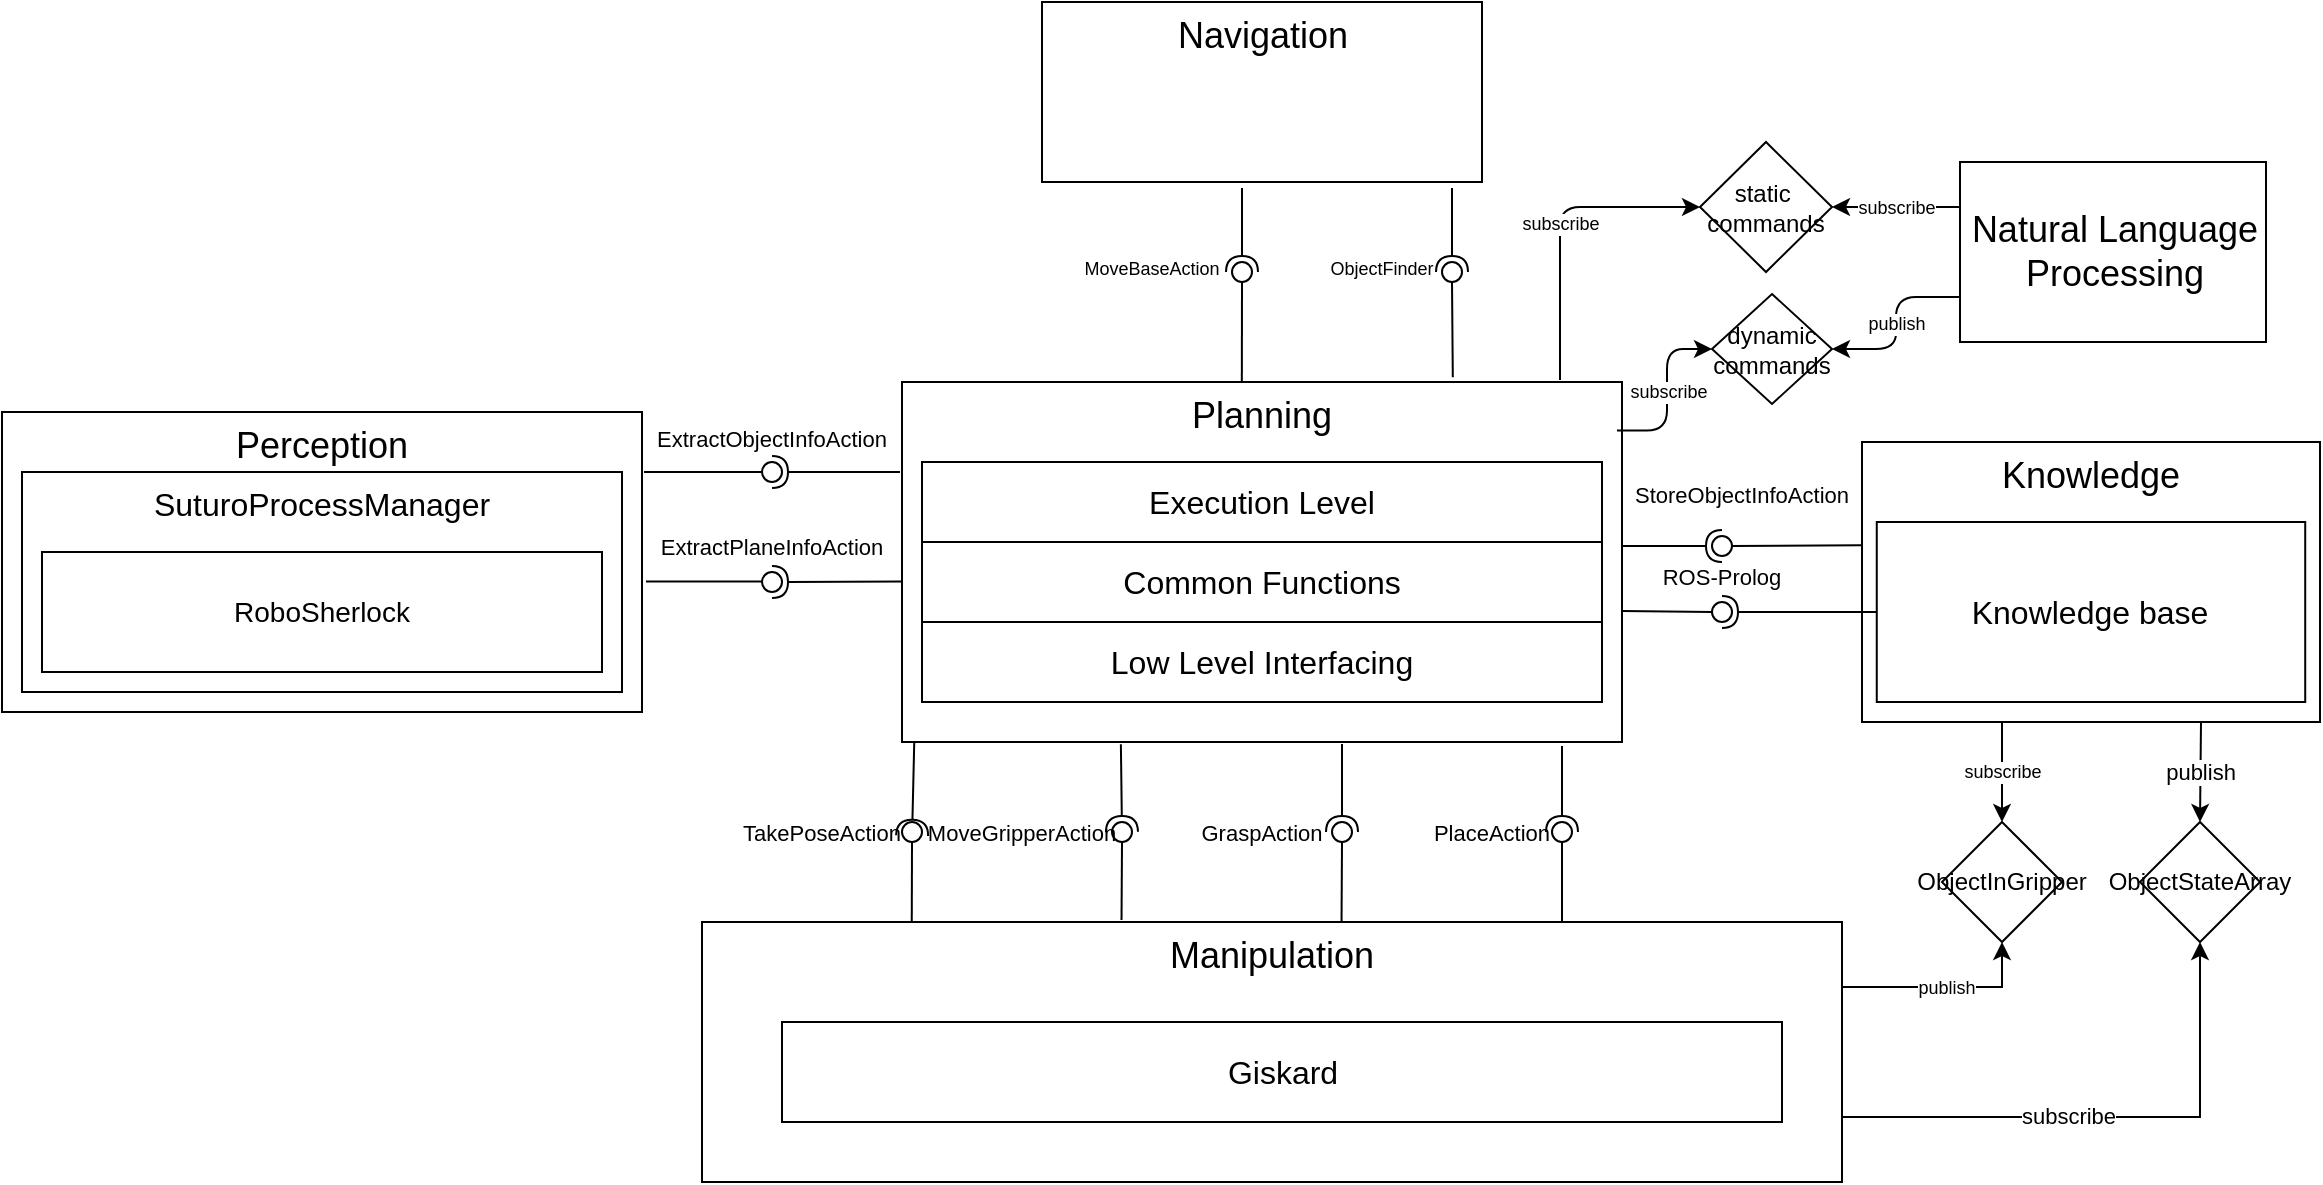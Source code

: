 <mxfile version="13.1.5" type="device"><diagram id="vvG5LwiV5_pR3xNyB0Au" name="Page-1"><mxGraphModel dx="785" dy="479" grid="1" gridSize="10" guides="1" tooltips="1" connect="1" arrows="1" fold="1" page="1" pageScale="1" pageWidth="1169" pageHeight="827" math="0" shadow="0"><root><mxCell id="0"/><mxCell id="1" parent="0"/><mxCell id="lZyYkLpr1URD2qIBmH75-16" value="" style="group" parent="1" vertex="1" connectable="0"><mxGeometry x="451" y="190" width="360" height="180" as="geometry"/></mxCell><mxCell id="lZyYkLpr1URD2qIBmH75-8" value="&lt;font style=&quot;font-size: 18px&quot;&gt;Planning&lt;/font&gt;" style="rounded=0;whiteSpace=wrap;html=1;verticalAlign=top;" parent="lZyYkLpr1URD2qIBmH75-16" vertex="1"><mxGeometry width="360" height="180" as="geometry"/></mxCell><mxCell id="lZyYkLpr1URD2qIBmH75-12" value="&lt;font style=&quot;font-size: 16px&quot;&gt;Execution Level&lt;/font&gt;" style="rounded=0;whiteSpace=wrap;html=1;" parent="lZyYkLpr1URD2qIBmH75-16" vertex="1"><mxGeometry x="10" y="40" width="340" height="40" as="geometry"/></mxCell><mxCell id="lZyYkLpr1URD2qIBmH75-14" value="&lt;font style=&quot;font-size: 16px&quot;&gt;Low Level Interfacing&lt;/font&gt;" style="rounded=0;whiteSpace=wrap;html=1;" parent="lZyYkLpr1URD2qIBmH75-16" vertex="1"><mxGeometry x="10" y="120" width="340" height="40" as="geometry"/></mxCell><mxCell id="lZyYkLpr1URD2qIBmH75-15" value="&lt;font style=&quot;font-size: 16px&quot;&gt;Common Functions&lt;/font&gt;" style="rounded=0;whiteSpace=wrap;html=1;" parent="lZyYkLpr1URD2qIBmH75-16" vertex="1"><mxGeometry x="10" y="80" width="340" height="40" as="geometry"/></mxCell><mxCell id="lZyYkLpr1URD2qIBmH75-20" value="" style="group" parent="1" vertex="1" connectable="0"><mxGeometry x="1" y="205" width="320" height="150" as="geometry"/></mxCell><mxCell id="lZyYkLpr1URD2qIBmH75-17" value="&lt;font style=&quot;font-size: 18px&quot;&gt;Perception&lt;/font&gt;" style="rounded=0;whiteSpace=wrap;html=1;verticalAlign=top;" parent="lZyYkLpr1URD2qIBmH75-20" vertex="1"><mxGeometry width="320" height="150" as="geometry"/></mxCell><mxCell id="lZyYkLpr1URD2qIBmH75-18" value="&lt;font style=&quot;font-size: 16px&quot;&gt;SuturoProcessManager&lt;/font&gt;" style="rounded=0;whiteSpace=wrap;html=1;verticalAlign=top;" parent="lZyYkLpr1URD2qIBmH75-20" vertex="1"><mxGeometry x="10" y="30" width="300" height="110" as="geometry"/></mxCell><mxCell id="lZyYkLpr1URD2qIBmH75-19" value="&lt;font style=&quot;font-size: 14px&quot;&gt;RoboSherlock&lt;/font&gt;" style="rounded=0;whiteSpace=wrap;html=1;" parent="lZyYkLpr1URD2qIBmH75-20" vertex="1"><mxGeometry x="20" y="70" width="280" height="60" as="geometry"/></mxCell><mxCell id="lZyYkLpr1URD2qIBmH75-23" value="" style="group" parent="1" vertex="1" connectable="0"><mxGeometry x="931" y="220" width="229" height="150" as="geometry"/></mxCell><mxCell id="lZyYkLpr1URD2qIBmH75-21" value="&lt;font style=&quot;font-size: 18px&quot;&gt;Knowledge&lt;/font&gt;" style="rounded=0;whiteSpace=wrap;html=1;verticalAlign=top;" parent="lZyYkLpr1URD2qIBmH75-23" vertex="1"><mxGeometry width="229" height="140" as="geometry"/></mxCell><mxCell id="lZyYkLpr1URD2qIBmH75-22" value="&lt;font style=&quot;font-size: 16px&quot;&gt;Knowledge base&lt;/font&gt;" style="rounded=0;whiteSpace=wrap;html=1;" parent="lZyYkLpr1URD2qIBmH75-23" vertex="1"><mxGeometry x="7.387" y="40" width="214.226" height="90" as="geometry"/></mxCell><mxCell id="lZyYkLpr1URD2qIBmH75-30" value="" style="rounded=0;orthogonalLoop=1;jettySize=auto;html=1;endArrow=none;endFill=0;" parent="1" target="lZyYkLpr1URD2qIBmH75-32" edge="1"><mxGeometry relative="1" as="geometry"><mxPoint x="322" y="235" as="sourcePoint"/></mxGeometry></mxCell><mxCell id="lZyYkLpr1URD2qIBmH75-31" value="" style="rounded=0;orthogonalLoop=1;jettySize=auto;html=1;endArrow=halfCircle;endFill=0;entryX=0.5;entryY=0.5;entryDx=0;entryDy=0;endSize=6;strokeWidth=1;" parent="1" target="lZyYkLpr1URD2qIBmH75-32" edge="1"><mxGeometry relative="1" as="geometry"><mxPoint x="450" y="235" as="sourcePoint"/></mxGeometry></mxCell><mxCell id="lZyYkLpr1URD2qIBmH75-32" value="" style="ellipse;whiteSpace=wrap;html=1;fontFamily=Helvetica;fontSize=12;fontColor=#000000;align=center;strokeColor=#000000;fillColor=#ffffff;points=[];aspect=fixed;resizable=0;" parent="1" vertex="1"><mxGeometry x="381" y="230" width="10" height="10" as="geometry"/></mxCell><mxCell id="lZyYkLpr1URD2qIBmH75-35" value="" style="rounded=0;orthogonalLoop=1;jettySize=auto;html=1;endArrow=none;endFill=0;" parent="1" edge="1"><mxGeometry relative="1" as="geometry"><mxPoint x="323" y="289.8" as="sourcePoint"/><mxPoint x="382" y="289.8" as="targetPoint"/></mxGeometry></mxCell><mxCell id="lZyYkLpr1URD2qIBmH75-37" value="" style="ellipse;whiteSpace=wrap;html=1;fontFamily=Helvetica;fontSize=12;fontColor=#000000;align=center;strokeColor=#000000;fillColor=#ffffff;points=[];aspect=fixed;resizable=0;" parent="1" vertex="1"><mxGeometry x="381" y="285" width="10" height="10" as="geometry"/></mxCell><mxCell id="lZyYkLpr1URD2qIBmH75-38" value="" style="rounded=0;orthogonalLoop=1;jettySize=auto;html=1;endArrow=halfCircle;endFill=0;entryX=0.5;entryY=0.5;entryDx=0;entryDy=0;endSize=6;strokeWidth=1;" parent="1" target="lZyYkLpr1URD2qIBmH75-37" edge="1"><mxGeometry relative="1" as="geometry"><mxPoint x="451" y="289.8" as="sourcePoint"/><mxPoint x="387" y="289.8" as="targetPoint"/></mxGeometry></mxCell><mxCell id="lZyYkLpr1URD2qIBmH75-39" value="ExtractObjectInfoAction" style="text;align=center;fontStyle=0;verticalAlign=middle;spacingLeft=3;spacingRight=3;strokeColor=none;rotatable=0;points=[[0,0.5],[1,0.5]];portConstraint=eastwest;fontSize=11;" parent="1" vertex="1"><mxGeometry x="346" y="205" width="80" height="26" as="geometry"/></mxCell><mxCell id="lZyYkLpr1URD2qIBmH75-40" value="ExtractPlaneInfoAction" style="text;align=center;fontStyle=0;verticalAlign=middle;spacingLeft=3;spacingRight=3;strokeColor=none;rotatable=0;points=[[0,0.5],[1,0.5]];portConstraint=eastwest;fontSize=11;" parent="1" vertex="1"><mxGeometry x="346" y="259" width="80" height="26" as="geometry"/></mxCell><mxCell id="lZyYkLpr1URD2qIBmH75-42" value="" style="rounded=0;orthogonalLoop=1;jettySize=auto;html=1;endArrow=none;endFill=0;fontSize=10;exitX=-0.002;exitY=0.369;exitDx=0;exitDy=0;exitPerimeter=0;" parent="1" source="lZyYkLpr1URD2qIBmH75-21" target="lZyYkLpr1URD2qIBmH75-44" edge="1"><mxGeometry relative="1" as="geometry"><mxPoint x="841" y="272" as="sourcePoint"/></mxGeometry></mxCell><mxCell id="lZyYkLpr1URD2qIBmH75-43" value="" style="rounded=0;orthogonalLoop=1;jettySize=auto;html=1;endArrow=halfCircle;endFill=0;entryX=0.5;entryY=0.5;entryDx=0;entryDy=0;endSize=6;strokeWidth=1;fontSize=10;" parent="1" target="lZyYkLpr1URD2qIBmH75-44" edge="1"><mxGeometry relative="1" as="geometry"><mxPoint x="811" y="272" as="sourcePoint"/></mxGeometry></mxCell><mxCell id="lZyYkLpr1URD2qIBmH75-44" value="" style="ellipse;whiteSpace=wrap;html=1;fontFamily=Helvetica;fontSize=12;fontColor=#000000;align=center;strokeColor=#000000;fillColor=#ffffff;points=[];aspect=fixed;resizable=0;" parent="1" vertex="1"><mxGeometry x="856" y="267" width="10" height="10" as="geometry"/></mxCell><mxCell id="lZyYkLpr1URD2qIBmH75-45" value="StoreObjectInfoAction" style="text;align=center;fontStyle=0;verticalAlign=middle;spacingLeft=3;spacingRight=3;strokeColor=none;rotatable=0;points=[[0,0.5],[1,0.5]];portConstraint=eastwest;fontSize=11;" parent="1" vertex="1"><mxGeometry x="831" y="233" width="80" height="26" as="geometry"/></mxCell><mxCell id="lZyYkLpr1URD2qIBmH75-47" value="" style="rounded=0;orthogonalLoop=1;jettySize=auto;html=1;endArrow=none;endFill=0;fontSize=9;exitX=1;exitY=0.636;exitDx=0;exitDy=0;exitPerimeter=0;" parent="1" source="lZyYkLpr1URD2qIBmH75-8" target="lZyYkLpr1URD2qIBmH75-49" edge="1"><mxGeometry relative="1" as="geometry"><mxPoint x="814" y="305" as="sourcePoint"/></mxGeometry></mxCell><mxCell id="lZyYkLpr1URD2qIBmH75-48" value="" style="rounded=0;orthogonalLoop=1;jettySize=auto;html=1;endArrow=halfCircle;endFill=0;entryX=0.5;entryY=0.5;entryDx=0;entryDy=0;endSize=6;strokeWidth=1;fontSize=9;exitX=0;exitY=0.5;exitDx=0;exitDy=0;" parent="1" source="lZyYkLpr1URD2qIBmH75-22" target="lZyYkLpr1URD2qIBmH75-49" edge="1"><mxGeometry relative="1" as="geometry"><mxPoint x="906" y="305" as="sourcePoint"/></mxGeometry></mxCell><mxCell id="lZyYkLpr1URD2qIBmH75-49" value="" style="ellipse;whiteSpace=wrap;html=1;fontFamily=Helvetica;fontSize=12;fontColor=#000000;align=center;strokeColor=#000000;fillColor=#ffffff;points=[];aspect=fixed;resizable=0;" parent="1" vertex="1"><mxGeometry x="856" y="300" width="10" height="10" as="geometry"/></mxCell><mxCell id="lZyYkLpr1URD2qIBmH75-51" value="ROS-Prolog" style="text;align=center;fontStyle=0;verticalAlign=middle;spacingLeft=3;spacingRight=3;strokeColor=none;rotatable=0;points=[[0,0.5],[1,0.5]];portConstraint=eastwest;fontSize=11;" parent="1" vertex="1"><mxGeometry x="821" y="274" width="80" height="26" as="geometry"/></mxCell><mxCell id="5XiUn7PmFdSQrJA4DaUb-6" value="subscribe" style="rounded=0;orthogonalLoop=1;jettySize=auto;html=1;exitX=0;exitY=0.25;exitDx=0;exitDy=0;entryX=1;entryY=0.5;entryDx=0;entryDy=0;fontSize=9;" edge="1" parent="1" source="lZyYkLpr1URD2qIBmH75-52" target="lZyYkLpr1URD2qIBmH75-53"><mxGeometry relative="1" as="geometry"/></mxCell><mxCell id="lZyYkLpr1URD2qIBmH75-52" value="&lt;div style=&quot;font-size: 18px&quot;&gt;&lt;font style=&quot;font-size: 18px&quot;&gt;Natural Language &lt;br&gt;&lt;/font&gt;&lt;/div&gt;&lt;div style=&quot;font-size: 18px&quot;&gt;&lt;font style=&quot;font-size: 18px&quot;&gt;Processing&lt;/font&gt;&lt;/div&gt;" style="html=1;fontSize=9;" parent="1" vertex="1"><mxGeometry x="980" y="80" width="153" height="90" as="geometry"/></mxCell><mxCell id="lZyYkLpr1URD2qIBmH75-53" value="static&amp;nbsp;&lt;br style=&quot;font-size: 12px;&quot;&gt;commands" style="rhombus;whiteSpace=wrap;html=1;fontSize=12;" parent="1" vertex="1"><mxGeometry x="850" y="70" width="66" height="65" as="geometry"/></mxCell><mxCell id="lZyYkLpr1URD2qIBmH75-54" value="dynamic commands" style="rhombus;whiteSpace=wrap;html=1;fontSize=12;" parent="1" vertex="1"><mxGeometry x="856" y="146" width="60" height="55" as="geometry"/></mxCell><mxCell id="lZyYkLpr1URD2qIBmH75-56" value="publish" style="endArrow=classic;html=1;fontSize=9;entryX=1;entryY=0.5;entryDx=0;entryDy=0;exitX=0;exitY=0.75;exitDx=0;exitDy=0;edgeStyle=orthogonalEdgeStyle;" parent="1" source="lZyYkLpr1URD2qIBmH75-52" target="lZyYkLpr1URD2qIBmH75-54" edge="1"><mxGeometry width="50" height="50" relative="1" as="geometry"><mxPoint x="1003" y="150" as="sourcePoint"/><mxPoint x="981" y="120" as="targetPoint"/></mxGeometry></mxCell><mxCell id="lZyYkLpr1URD2qIBmH75-57" value="subscribe" style="endArrow=classic;html=1;fontSize=9;entryX=0;entryY=0.5;entryDx=0;entryDy=0;edgeStyle=orthogonalEdgeStyle;" parent="1" target="lZyYkLpr1URD2qIBmH75-53" edge="1"><mxGeometry width="50" height="50" relative="1" as="geometry"><mxPoint x="780" y="189" as="sourcePoint"/><mxPoint x="851" y="110" as="targetPoint"/><Array as="points"><mxPoint x="780" y="103"/></Array></mxGeometry></mxCell><mxCell id="lZyYkLpr1URD2qIBmH75-58" value="subscribe" style="endArrow=classic;html=1;fontSize=9;entryX=0;entryY=0.5;entryDx=0;entryDy=0;exitX=0.993;exitY=0.135;exitDx=0;exitDy=0;exitPerimeter=0;edgeStyle=orthogonalEdgeStyle;" parent="1" source="lZyYkLpr1URD2qIBmH75-8" target="lZyYkLpr1URD2qIBmH75-54" edge="1"><mxGeometry width="50" height="50" relative="1" as="geometry"><mxPoint x="831" y="220" as="sourcePoint"/><mxPoint x="881" y="170" as="targetPoint"/></mxGeometry></mxCell><mxCell id="lZyYkLpr1URD2qIBmH75-60" value="" style="rounded=0;orthogonalLoop=1;jettySize=auto;html=1;endArrow=none;endFill=0;fontSize=12;exitX=0.184;exitY=0.011;exitDx=0;exitDy=0;exitPerimeter=0;" parent="1" source="lZyYkLpr1URD2qIBmH75-59" target="lZyYkLpr1URD2qIBmH75-62" edge="1"><mxGeometry relative="1" as="geometry"><mxPoint x="455.24" y="370" as="sourcePoint"/></mxGeometry></mxCell><mxCell id="lZyYkLpr1URD2qIBmH75-61" value="" style="rounded=0;orthogonalLoop=1;jettySize=auto;html=1;endArrow=halfCircle;endFill=0;endSize=6;strokeWidth=1;fontSize=12;exitX=0.017;exitY=1.001;exitDx=0;exitDy=0;exitPerimeter=0;" parent="1" source="lZyYkLpr1URD2qIBmH75-8" edge="1"><mxGeometry relative="1" as="geometry"><mxPoint x="481" y="440" as="sourcePoint"/><mxPoint x="456.04" y="416.82" as="targetPoint"/></mxGeometry></mxCell><mxCell id="lZyYkLpr1URD2qIBmH75-62" value="" style="ellipse;whiteSpace=wrap;html=1;fontFamily=Helvetica;fontSize=12;fontColor=#000000;align=center;strokeColor=#000000;fillColor=#ffffff;points=[];aspect=fixed;resizable=0;" parent="1" vertex="1"><mxGeometry x="451" y="410" width="10" height="10" as="geometry"/></mxCell><mxCell id="lZyYkLpr1URD2qIBmH75-63" value="" style="rounded=0;orthogonalLoop=1;jettySize=auto;html=1;endArrow=none;endFill=0;fontSize=12;exitX=0.368;exitY=-0.008;exitDx=0;exitDy=0;exitPerimeter=0;" parent="1" source="lZyYkLpr1URD2qIBmH75-59" target="lZyYkLpr1URD2qIBmH75-65" edge="1"><mxGeometry relative="1" as="geometry"><mxPoint x="541" y="415" as="sourcePoint"/></mxGeometry></mxCell><mxCell id="lZyYkLpr1URD2qIBmH75-64" value="" style="rounded=0;orthogonalLoop=1;jettySize=auto;html=1;endArrow=halfCircle;endFill=0;entryX=0.5;entryY=0.5;entryDx=0;entryDy=0;endSize=6;strokeWidth=1;fontSize=12;exitX=0.304;exitY=1.006;exitDx=0;exitDy=0;exitPerimeter=0;" parent="1" source="lZyYkLpr1URD2qIBmH75-8" target="lZyYkLpr1URD2qIBmH75-65" edge="1"><mxGeometry relative="1" as="geometry"><mxPoint x="561" y="373" as="sourcePoint"/></mxGeometry></mxCell><mxCell id="lZyYkLpr1URD2qIBmH75-65" value="" style="ellipse;whiteSpace=wrap;html=1;fontFamily=Helvetica;fontSize=12;fontColor=#000000;align=center;strokeColor=#000000;fillColor=#ffffff;points=[];aspect=fixed;resizable=0;" parent="1" vertex="1"><mxGeometry x="556" y="410" width="10" height="10" as="geometry"/></mxCell><mxCell id="lZyYkLpr1URD2qIBmH75-66" value="" style="rounded=0;orthogonalLoop=1;jettySize=auto;html=1;endArrow=none;endFill=0;fontSize=12;exitX=0.561;exitY=0;exitDx=0;exitDy=0;exitPerimeter=0;" parent="1" source="lZyYkLpr1URD2qIBmH75-59" target="lZyYkLpr1URD2qIBmH75-68" edge="1"><mxGeometry relative="1" as="geometry"><mxPoint x="651" y="415" as="sourcePoint"/></mxGeometry></mxCell><mxCell id="lZyYkLpr1URD2qIBmH75-67" value="" style="rounded=0;orthogonalLoop=1;jettySize=auto;html=1;endArrow=halfCircle;endFill=0;entryX=0.5;entryY=0.5;entryDx=0;entryDy=0;endSize=6;strokeWidth=1;fontSize=12;" parent="1" target="lZyYkLpr1URD2qIBmH75-68" edge="1"><mxGeometry relative="1" as="geometry"><mxPoint x="671" y="371" as="sourcePoint"/></mxGeometry></mxCell><mxCell id="lZyYkLpr1URD2qIBmH75-68" value="" style="ellipse;whiteSpace=wrap;html=1;fontFamily=Helvetica;fontSize=12;fontColor=#000000;align=center;strokeColor=#000000;fillColor=#ffffff;points=[];aspect=fixed;resizable=0;" parent="1" vertex="1"><mxGeometry x="666" y="410" width="10" height="10" as="geometry"/></mxCell><mxCell id="lZyYkLpr1URD2qIBmH75-69" value="" style="rounded=0;orthogonalLoop=1;jettySize=auto;html=1;endArrow=none;endFill=0;fontSize=12;" parent="1" target="lZyYkLpr1URD2qIBmH75-71" edge="1"><mxGeometry relative="1" as="geometry"><mxPoint x="781" y="461" as="sourcePoint"/></mxGeometry></mxCell><mxCell id="lZyYkLpr1URD2qIBmH75-70" value="" style="rounded=0;orthogonalLoop=1;jettySize=auto;html=1;endArrow=halfCircle;endFill=0;entryX=0.5;entryY=0.5;entryDx=0;entryDy=0;endSize=6;strokeWidth=1;fontSize=12;" parent="1" target="lZyYkLpr1URD2qIBmH75-71" edge="1"><mxGeometry relative="1" as="geometry"><mxPoint x="781" y="372" as="sourcePoint"/></mxGeometry></mxCell><mxCell id="lZyYkLpr1URD2qIBmH75-71" value="" style="ellipse;whiteSpace=wrap;html=1;fontFamily=Helvetica;fontSize=12;fontColor=#000000;align=center;strokeColor=#000000;fillColor=#ffffff;points=[];aspect=fixed;resizable=0;" parent="1" vertex="1"><mxGeometry x="776" y="410" width="10" height="10" as="geometry"/></mxCell><mxCell id="lZyYkLpr1URD2qIBmH75-72" value="TakePoseAction" style="text;align=center;fontStyle=0;verticalAlign=middle;spacingLeft=3;spacingRight=3;strokeColor=none;rotatable=0;points=[[0,0.5],[1,0.5]];portConstraint=eastwest;fontSize=11;" parent="1" vertex="1"><mxGeometry x="371" y="402" width="80" height="26" as="geometry"/></mxCell><mxCell id="lZyYkLpr1URD2qIBmH75-73" value="MoveGripperAction" style="text;align=center;fontStyle=0;verticalAlign=middle;spacingLeft=3;spacingRight=3;strokeColor=none;rotatable=0;points=[[0,0.5],[1,0.5]];portConstraint=eastwest;fontSize=11;" parent="1" vertex="1"><mxGeometry x="471" y="402" width="80" height="26" as="geometry"/></mxCell><mxCell id="lZyYkLpr1URD2qIBmH75-74" value="GraspAction" style="text;align=center;fontStyle=0;verticalAlign=middle;spacingLeft=3;spacingRight=3;strokeColor=none;rotatable=0;points=[[0,0.5],[1,0.5]];portConstraint=eastwest;fontSize=11;" parent="1" vertex="1"><mxGeometry x="591" y="402" width="80" height="26" as="geometry"/></mxCell><mxCell id="lZyYkLpr1URD2qIBmH75-75" value="PlaceAction" style="text;align=center;fontStyle=0;verticalAlign=middle;spacingLeft=3;spacingRight=3;strokeColor=none;rotatable=0;points=[[0,0.5],[1,0.5]];portConstraint=eastwest;fontSize=11;" parent="1" vertex="1"><mxGeometry x="706" y="402" width="80" height="26" as="geometry"/></mxCell><mxCell id="lZyYkLpr1URD2qIBmH75-77" value="" style="group" parent="1" vertex="1" connectable="0"><mxGeometry x="351" y="460" width="570" height="130" as="geometry"/></mxCell><mxCell id="lZyYkLpr1URD2qIBmH75-59" value="&lt;font style=&quot;font-size: 18px&quot;&gt;Manipulation&lt;/font&gt;" style="rounded=0;whiteSpace=wrap;html=1;fontSize=12;verticalAlign=top;" parent="lZyYkLpr1URD2qIBmH75-77" vertex="1"><mxGeometry width="570" height="130" as="geometry"/></mxCell><mxCell id="lZyYkLpr1URD2qIBmH75-76" value="&lt;font style=&quot;font-size: 16px&quot;&gt;Giskard&lt;/font&gt;" style="html=1;fontSize=12;" parent="lZyYkLpr1URD2qIBmH75-77" vertex="1"><mxGeometry x="40" y="50" width="500" height="50" as="geometry"/></mxCell><mxCell id="lZyYkLpr1URD2qIBmH75-78" value="&lt;font style=&quot;font-size: 18px&quot;&gt;Navigation&lt;/font&gt;" style="html=1;fontSize=12;verticalAlign=top;" parent="1" vertex="1"><mxGeometry x="521" width="220" height="90" as="geometry"/></mxCell><mxCell id="lZyYkLpr1URD2qIBmH75-79" value="" style="rounded=0;orthogonalLoop=1;jettySize=auto;html=1;endArrow=none;endFill=0;fontSize=12;exitX=0.472;exitY=0;exitDx=0;exitDy=0;exitPerimeter=0;" parent="1" source="lZyYkLpr1URD2qIBmH75-8" target="lZyYkLpr1URD2qIBmH75-81" edge="1"><mxGeometry relative="1" as="geometry"><mxPoint x="601" y="135" as="sourcePoint"/></mxGeometry></mxCell><mxCell id="lZyYkLpr1URD2qIBmH75-80" value="" style="rounded=0;orthogonalLoop=1;jettySize=auto;html=1;endArrow=halfCircle;endFill=0;entryX=0.5;entryY=0.5;entryDx=0;entryDy=0;endSize=6;strokeWidth=1;fontSize=12;" parent="1" target="lZyYkLpr1URD2qIBmH75-81" edge="1"><mxGeometry relative="1" as="geometry"><mxPoint x="621" y="93" as="sourcePoint"/></mxGeometry></mxCell><mxCell id="lZyYkLpr1URD2qIBmH75-81" value="" style="ellipse;whiteSpace=wrap;html=1;fontFamily=Helvetica;fontSize=12;fontColor=#000000;align=center;strokeColor=#000000;fillColor=#ffffff;points=[];aspect=fixed;resizable=0;" parent="1" vertex="1"><mxGeometry x="616" y="130" width="10" height="10" as="geometry"/></mxCell><mxCell id="lZyYkLpr1URD2qIBmH75-83" value="MoveBaseAction" style="text;align=center;fontStyle=0;verticalAlign=middle;spacingLeft=3;spacingRight=3;strokeColor=none;rotatable=0;points=[[0,0.5],[1,0.5]];portConstraint=eastwest;fontSize=9;" parent="1" vertex="1"><mxGeometry x="536" y="120" width="80" height="26" as="geometry"/></mxCell><mxCell id="lZyYkLpr1URD2qIBmH75-84" value="" style="rounded=0;orthogonalLoop=1;jettySize=auto;html=1;endArrow=none;endFill=0;fontSize=12;exitX=0.765;exitY=-0.013;exitDx=0;exitDy=0;exitPerimeter=0;" parent="1" source="lZyYkLpr1URD2qIBmH75-8" target="lZyYkLpr1URD2qIBmH75-86" edge="1"><mxGeometry relative="1" as="geometry"><mxPoint x="706" y="135" as="sourcePoint"/></mxGeometry></mxCell><mxCell id="lZyYkLpr1URD2qIBmH75-85" value="" style="rounded=0;orthogonalLoop=1;jettySize=auto;html=1;endArrow=halfCircle;endFill=0;entryX=0.5;entryY=0.5;entryDx=0;entryDy=0;endSize=6;strokeWidth=1;fontSize=12;" parent="1" target="lZyYkLpr1URD2qIBmH75-86" edge="1"><mxGeometry relative="1" as="geometry"><mxPoint x="726" y="93" as="sourcePoint"/></mxGeometry></mxCell><mxCell id="lZyYkLpr1URD2qIBmH75-86" value="" style="ellipse;whiteSpace=wrap;html=1;fontFamily=Helvetica;fontSize=12;fontColor=#000000;align=center;strokeColor=#000000;fillColor=#ffffff;points=[];aspect=fixed;resizable=0;" parent="1" vertex="1"><mxGeometry x="721" y="130" width="10" height="10" as="geometry"/></mxCell><mxCell id="lZyYkLpr1URD2qIBmH75-87" value="ObjectFinder" style="text;align=center;fontStyle=0;verticalAlign=middle;spacingLeft=3;spacingRight=3;strokeColor=none;rotatable=0;points=[[0,0.5],[1,0.5]];portConstraint=eastwest;fontSize=9;" parent="1" vertex="1"><mxGeometry x="651" y="120" width="80" height="26" as="geometry"/></mxCell><mxCell id="lZyYkLpr1URD2qIBmH75-91" value="" style="rhombus;whiteSpace=wrap;html=1;fontSize=9;" parent="1" vertex="1"><mxGeometry x="971" y="410" width="60" height="60" as="geometry"/></mxCell><mxCell id="lZyYkLpr1URD2qIBmH75-92" value="subscribe" style="endArrow=classic;html=1;fontSize=9;entryX=0.5;entryY=0;entryDx=0;entryDy=0;" parent="1" target="lZyYkLpr1URD2qIBmH75-91" edge="1"><mxGeometry width="50" height="50" relative="1" as="geometry"><mxPoint x="1001" y="360" as="sourcePoint"/><mxPoint x="891" y="187.5" as="targetPoint"/></mxGeometry></mxCell><mxCell id="cIljxdBS3SzTpSsc9qND-1" value="ObjectInGripper" style="text;html=1;strokeColor=none;fillColor=none;align=center;verticalAlign=middle;whiteSpace=wrap;rounded=0;" parent="1" vertex="1"><mxGeometry x="981" y="430" width="40" height="20" as="geometry"/></mxCell><mxCell id="5XiUn7PmFdSQrJA4DaUb-1" value="&lt;font style=&quot;font-size: 12px&quot;&gt;ObjectStateArray&lt;/font&gt;" style="rhombus;whiteSpace=wrap;html=1;fontSize=9;" vertex="1" parent="1"><mxGeometry x="1070" y="410" width="60" height="60" as="geometry"/></mxCell><mxCell id="5XiUn7PmFdSQrJA4DaUb-2" value="publish" style="rounded=0;orthogonalLoop=1;jettySize=auto;html=1;exitX=0.75;exitY=1;exitDx=0;exitDy=0;entryX=0.5;entryY=0;entryDx=0;entryDy=0;" edge="1" parent="1" target="5XiUn7PmFdSQrJA4DaUb-1"><mxGeometry relative="1" as="geometry"><mxPoint x="1100.5" y="360" as="sourcePoint"/></mxGeometry></mxCell><mxCell id="5XiUn7PmFdSQrJA4DaUb-3" style="edgeStyle=orthogonalEdgeStyle;rounded=0;orthogonalLoop=1;jettySize=auto;html=1;exitX=1;exitY=0.75;exitDx=0;exitDy=0;entryX=0.5;entryY=1;entryDx=0;entryDy=0;" edge="1" parent="1" source="lZyYkLpr1URD2qIBmH75-59" target="5XiUn7PmFdSQrJA4DaUb-1"><mxGeometry relative="1" as="geometry"/></mxCell><mxCell id="5XiUn7PmFdSQrJA4DaUb-4" value="subscribe" style="edgeLabel;html=1;align=center;verticalAlign=middle;resizable=0;points=[];" vertex="1" connectable="0" parent="5XiUn7PmFdSQrJA4DaUb-3"><mxGeometry x="-0.156" y="2" relative="1" as="geometry"><mxPoint y="1" as="offset"/></mxGeometry></mxCell><mxCell id="5XiUn7PmFdSQrJA4DaUb-5" value="publish" style="edgeStyle=orthogonalEdgeStyle;rounded=0;orthogonalLoop=1;jettySize=auto;html=1;exitX=1;exitY=0.25;exitDx=0;exitDy=0;entryX=0.5;entryY=1;entryDx=0;entryDy=0;fontSize=9;" edge="1" parent="1" source="lZyYkLpr1URD2qIBmH75-59" target="lZyYkLpr1URD2qIBmH75-91"><mxGeometry relative="1" as="geometry"/></mxCell></root></mxGraphModel></diagram></mxfile>